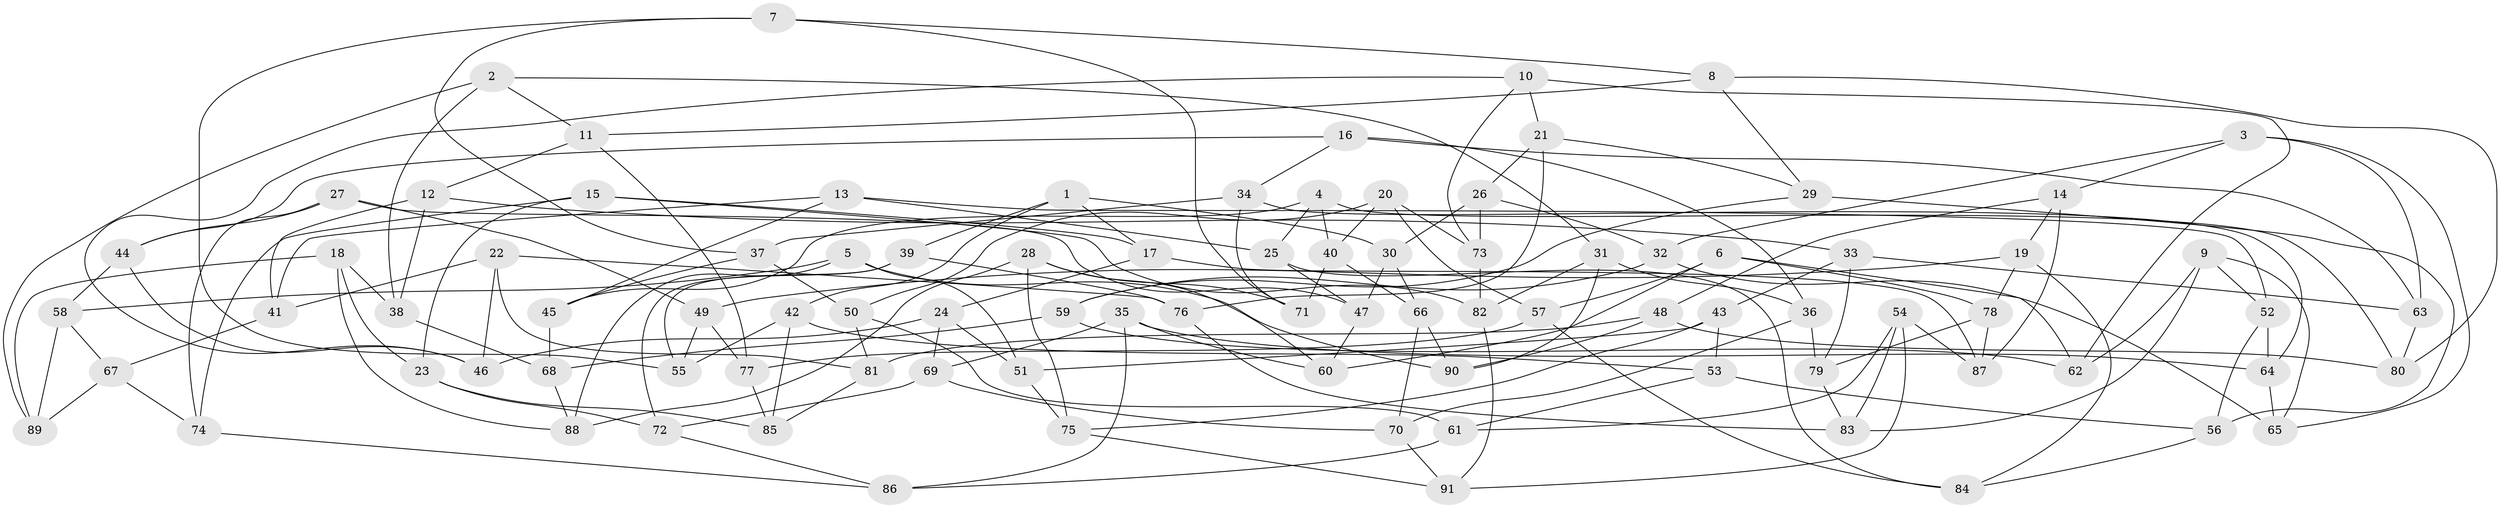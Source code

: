 // coarse degree distribution, {5: 0.23076923076923078, 6: 0.5192307692307693, 4: 0.25}
// Generated by graph-tools (version 1.1) at 2025/24/03/03/25 07:24:25]
// undirected, 91 vertices, 182 edges
graph export_dot {
graph [start="1"]
  node [color=gray90,style=filled];
  1;
  2;
  3;
  4;
  5;
  6;
  7;
  8;
  9;
  10;
  11;
  12;
  13;
  14;
  15;
  16;
  17;
  18;
  19;
  20;
  21;
  22;
  23;
  24;
  25;
  26;
  27;
  28;
  29;
  30;
  31;
  32;
  33;
  34;
  35;
  36;
  37;
  38;
  39;
  40;
  41;
  42;
  43;
  44;
  45;
  46;
  47;
  48;
  49;
  50;
  51;
  52;
  53;
  54;
  55;
  56;
  57;
  58;
  59;
  60;
  61;
  62;
  63;
  64;
  65;
  66;
  67;
  68;
  69;
  70;
  71;
  72;
  73;
  74;
  75;
  76;
  77;
  78;
  79;
  80;
  81;
  82;
  83;
  84;
  85;
  86;
  87;
  88;
  89;
  90;
  91;
  1 -- 30;
  1 -- 39;
  1 -- 42;
  1 -- 17;
  2 -- 89;
  2 -- 31;
  2 -- 38;
  2 -- 11;
  3 -- 32;
  3 -- 65;
  3 -- 14;
  3 -- 63;
  4 -- 40;
  4 -- 25;
  4 -- 45;
  4 -- 80;
  5 -- 58;
  5 -- 88;
  5 -- 90;
  5 -- 51;
  6 -- 57;
  6 -- 62;
  6 -- 78;
  6 -- 60;
  7 -- 55;
  7 -- 71;
  7 -- 8;
  7 -- 37;
  8 -- 11;
  8 -- 80;
  8 -- 29;
  9 -- 65;
  9 -- 52;
  9 -- 83;
  9 -- 62;
  10 -- 46;
  10 -- 73;
  10 -- 62;
  10 -- 21;
  11 -- 12;
  11 -- 77;
  12 -- 38;
  12 -- 41;
  12 -- 33;
  13 -- 52;
  13 -- 25;
  13 -- 45;
  13 -- 41;
  14 -- 19;
  14 -- 48;
  14 -- 87;
  15 -- 74;
  15 -- 17;
  15 -- 23;
  15 -- 82;
  16 -- 44;
  16 -- 36;
  16 -- 34;
  16 -- 63;
  17 -- 87;
  17 -- 24;
  18 -- 23;
  18 -- 38;
  18 -- 88;
  18 -- 89;
  19 -- 84;
  19 -- 49;
  19 -- 78;
  20 -- 57;
  20 -- 73;
  20 -- 50;
  20 -- 40;
  21 -- 26;
  21 -- 29;
  21 -- 76;
  22 -- 46;
  22 -- 41;
  22 -- 76;
  22 -- 81;
  23 -- 85;
  23 -- 72;
  24 -- 46;
  24 -- 51;
  24 -- 69;
  25 -- 84;
  25 -- 47;
  26 -- 73;
  26 -- 30;
  26 -- 32;
  27 -- 74;
  27 -- 49;
  27 -- 44;
  27 -- 47;
  28 -- 75;
  28 -- 60;
  28 -- 88;
  28 -- 71;
  29 -- 59;
  29 -- 56;
  30 -- 66;
  30 -- 47;
  31 -- 36;
  31 -- 82;
  31 -- 90;
  32 -- 59;
  32 -- 65;
  33 -- 79;
  33 -- 63;
  33 -- 43;
  34 -- 71;
  34 -- 37;
  34 -- 64;
  35 -- 69;
  35 -- 86;
  35 -- 60;
  35 -- 64;
  36 -- 79;
  36 -- 70;
  37 -- 45;
  37 -- 50;
  38 -- 68;
  39 -- 55;
  39 -- 76;
  39 -- 72;
  40 -- 71;
  40 -- 66;
  41 -- 67;
  42 -- 53;
  42 -- 85;
  42 -- 55;
  43 -- 53;
  43 -- 75;
  43 -- 51;
  44 -- 58;
  44 -- 46;
  45 -- 68;
  47 -- 60;
  48 -- 81;
  48 -- 90;
  48 -- 80;
  49 -- 77;
  49 -- 55;
  50 -- 61;
  50 -- 81;
  51 -- 75;
  52 -- 64;
  52 -- 56;
  53 -- 61;
  53 -- 56;
  54 -- 91;
  54 -- 61;
  54 -- 87;
  54 -- 83;
  56 -- 84;
  57 -- 84;
  57 -- 77;
  58 -- 89;
  58 -- 67;
  59 -- 68;
  59 -- 62;
  61 -- 86;
  63 -- 80;
  64 -- 65;
  66 -- 90;
  66 -- 70;
  67 -- 89;
  67 -- 74;
  68 -- 88;
  69 -- 72;
  69 -- 70;
  70 -- 91;
  72 -- 86;
  73 -- 82;
  74 -- 86;
  75 -- 91;
  76 -- 83;
  77 -- 85;
  78 -- 87;
  78 -- 79;
  79 -- 83;
  81 -- 85;
  82 -- 91;
}
